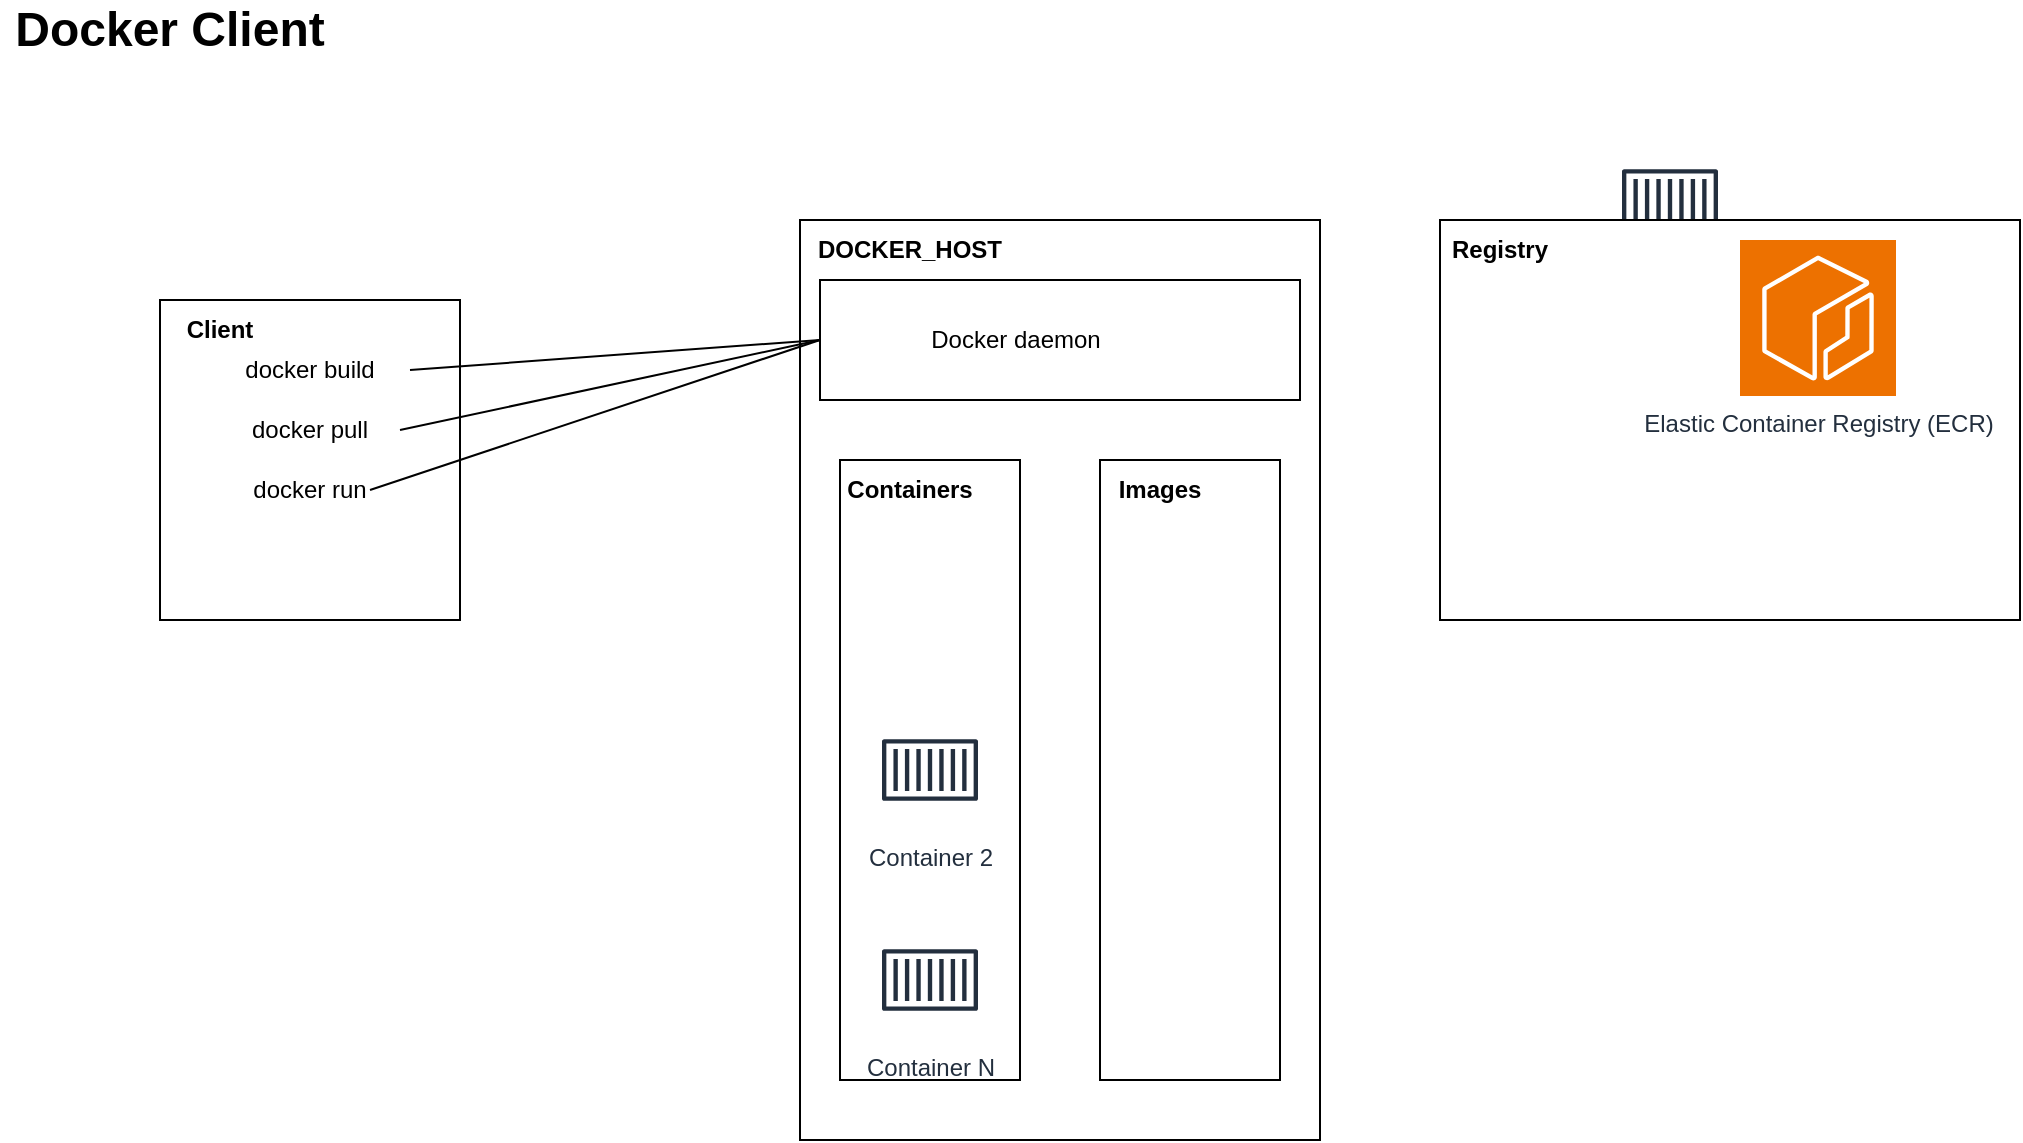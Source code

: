<mxfile version="22.1.12" type="github">
  <diagram name="Page-1" id="3FhCOFggOv14kja2rQ2b">
    <mxGraphModel dx="794" dy="1546" grid="1" gridSize="10" guides="1" tooltips="1" connect="1" arrows="1" fold="1" page="1" pageScale="1" pageWidth="850" pageHeight="1100" math="0" shadow="0">
      <root>
        <mxCell id="0" />
        <mxCell id="1" parent="0" />
        <mxCell id="V-f3WTPPYMWT1GgKtOs5-5" value="" style="rounded=0;whiteSpace=wrap;html=1;" vertex="1" parent="1">
          <mxGeometry x="80" y="40" width="150" height="160" as="geometry" />
        </mxCell>
        <mxCell id="V-f3WTPPYMWT1GgKtOs5-6" value="&lt;font style=&quot;font-size: 24px;&quot;&gt;&lt;b&gt;Docker Client&lt;/b&gt;&lt;/font&gt;" style="text;html=1;strokeColor=none;fillColor=none;align=center;verticalAlign=middle;whiteSpace=wrap;rounded=0;" vertex="1" parent="1">
          <mxGeometry y="-110" width="170" height="30" as="geometry" />
        </mxCell>
        <mxCell id="V-f3WTPPYMWT1GgKtOs5-7" value="docker pull" style="text;html=1;strokeColor=none;fillColor=none;align=center;verticalAlign=middle;whiteSpace=wrap;rounded=0;" vertex="1" parent="1">
          <mxGeometry x="110" y="90" width="90" height="30" as="geometry" />
        </mxCell>
        <mxCell id="V-f3WTPPYMWT1GgKtOs5-8" value="docker build" style="text;html=1;strokeColor=none;fillColor=none;align=center;verticalAlign=middle;whiteSpace=wrap;rounded=0;" vertex="1" parent="1">
          <mxGeometry x="105" y="60" width="100" height="30" as="geometry" />
        </mxCell>
        <mxCell id="V-f3WTPPYMWT1GgKtOs5-10" value="docker run" style="text;html=1;strokeColor=none;fillColor=none;align=center;verticalAlign=middle;whiteSpace=wrap;rounded=0;" vertex="1" parent="1">
          <mxGeometry x="125" y="120" width="60" height="30" as="geometry" />
        </mxCell>
        <mxCell id="V-f3WTPPYMWT1GgKtOs5-11" value="&lt;b&gt;Client&lt;/b&gt;" style="text;html=1;strokeColor=none;fillColor=none;align=center;verticalAlign=middle;whiteSpace=wrap;rounded=0;" vertex="1" parent="1">
          <mxGeometry x="80" y="40" width="60" height="30" as="geometry" />
        </mxCell>
        <mxCell id="V-f3WTPPYMWT1GgKtOs5-13" value="" style="rounded=0;whiteSpace=wrap;html=1;" vertex="1" parent="1">
          <mxGeometry x="400" width="260" height="460" as="geometry" />
        </mxCell>
        <mxCell id="V-f3WTPPYMWT1GgKtOs5-15" value="&lt;b&gt;DOCKER_HOST&lt;/b&gt;" style="text;html=1;strokeColor=none;fillColor=none;align=center;verticalAlign=middle;whiteSpace=wrap;rounded=0;" vertex="1" parent="1">
          <mxGeometry x="425" width="60" height="30" as="geometry" />
        </mxCell>
        <mxCell id="V-f3WTPPYMWT1GgKtOs5-16" value="" style="rounded=0;whiteSpace=wrap;html=1;" vertex="1" parent="1">
          <mxGeometry x="410" y="30" width="240" height="60" as="geometry" />
        </mxCell>
        <mxCell id="V-f3WTPPYMWT1GgKtOs5-14" value="Docker daemon" style="text;html=1;strokeColor=none;fillColor=none;align=center;verticalAlign=middle;whiteSpace=wrap;rounded=0;" vertex="1" parent="1">
          <mxGeometry x="452.5" y="45" width="110" height="30" as="geometry" />
        </mxCell>
        <mxCell id="V-f3WTPPYMWT1GgKtOs5-23" value="" style="rounded=0;whiteSpace=wrap;html=1;" vertex="1" parent="1">
          <mxGeometry x="420" y="120" width="90" height="310" as="geometry" />
        </mxCell>
        <mxCell id="V-f3WTPPYMWT1GgKtOs5-17" value="Container 1" style="sketch=0;outlineConnect=0;fontColor=#232F3E;gradientColor=none;strokeColor=#232F3E;fillColor=#ffffff;dashed=0;verticalLabelPosition=bottom;verticalAlign=top;align=center;html=1;fontSize=12;fontStyle=0;aspect=fixed;shape=mxgraph.aws4.resourceIcon;resIcon=mxgraph.aws4.container_1;" vertex="1" parent="1">
          <mxGeometry x="805" y="-40" width="60" height="60" as="geometry" />
        </mxCell>
        <mxCell id="V-f3WTPPYMWT1GgKtOs5-21" value="Container 2" style="sketch=0;outlineConnect=0;fontColor=#232F3E;gradientColor=none;strokeColor=#232F3E;fillColor=#ffffff;dashed=0;verticalLabelPosition=bottom;verticalAlign=top;align=center;html=1;fontSize=12;fontStyle=0;aspect=fixed;shape=mxgraph.aws4.resourceIcon;resIcon=mxgraph.aws4.container_1;" vertex="1" parent="1">
          <mxGeometry x="435" y="245" width="60" height="60" as="geometry" />
        </mxCell>
        <mxCell id="V-f3WTPPYMWT1GgKtOs5-22" value="Container N" style="sketch=0;outlineConnect=0;fontColor=#232F3E;gradientColor=none;strokeColor=#232F3E;fillColor=#ffffff;dashed=0;verticalLabelPosition=bottom;verticalAlign=top;align=center;html=1;fontSize=12;fontStyle=0;aspect=fixed;shape=mxgraph.aws4.resourceIcon;resIcon=mxgraph.aws4.container_1;" vertex="1" parent="1">
          <mxGeometry x="435" y="350" width="60" height="60" as="geometry" />
        </mxCell>
        <mxCell id="V-f3WTPPYMWT1GgKtOs5-24" value="&lt;b&gt;Containers&lt;/b&gt;" style="text;html=1;strokeColor=none;fillColor=none;align=center;verticalAlign=middle;whiteSpace=wrap;rounded=0;" vertex="1" parent="1">
          <mxGeometry x="425" y="120" width="60" height="30" as="geometry" />
        </mxCell>
        <mxCell id="V-f3WTPPYMWT1GgKtOs5-25" value="" style="endArrow=none;html=1;rounded=0;exitX=1;exitY=0.5;exitDx=0;exitDy=0;entryX=0;entryY=0.5;entryDx=0;entryDy=0;" edge="1" parent="1" source="V-f3WTPPYMWT1GgKtOs5-8" target="V-f3WTPPYMWT1GgKtOs5-16">
          <mxGeometry width="50" height="50" relative="1" as="geometry">
            <mxPoint x="380" y="250" as="sourcePoint" />
            <mxPoint x="430" y="200" as="targetPoint" />
          </mxGeometry>
        </mxCell>
        <mxCell id="V-f3WTPPYMWT1GgKtOs5-26" value="" style="endArrow=none;html=1;rounded=0;exitX=1;exitY=0.5;exitDx=0;exitDy=0;entryX=0;entryY=0.5;entryDx=0;entryDy=0;" edge="1" parent="1" source="V-f3WTPPYMWT1GgKtOs5-7" target="V-f3WTPPYMWT1GgKtOs5-16">
          <mxGeometry width="50" height="50" relative="1" as="geometry">
            <mxPoint x="380" y="250" as="sourcePoint" />
            <mxPoint x="430" y="200" as="targetPoint" />
          </mxGeometry>
        </mxCell>
        <mxCell id="V-f3WTPPYMWT1GgKtOs5-27" value="" style="endArrow=none;html=1;rounded=0;exitX=1;exitY=0.5;exitDx=0;exitDy=0;" edge="1" parent="1" source="V-f3WTPPYMWT1GgKtOs5-10">
          <mxGeometry width="50" height="50" relative="1" as="geometry">
            <mxPoint x="380" y="250" as="sourcePoint" />
            <mxPoint x="410" y="60" as="targetPoint" />
          </mxGeometry>
        </mxCell>
        <mxCell id="V-f3WTPPYMWT1GgKtOs5-29" value="" style="rounded=0;whiteSpace=wrap;html=1;" vertex="1" parent="1">
          <mxGeometry x="550" y="120" width="90" height="310" as="geometry" />
        </mxCell>
        <mxCell id="V-f3WTPPYMWT1GgKtOs5-30" value="&lt;b&gt;Images&lt;/b&gt;" style="text;html=1;strokeColor=none;fillColor=none;align=center;verticalAlign=middle;whiteSpace=wrap;rounded=0;" vertex="1" parent="1">
          <mxGeometry x="550" y="120" width="60" height="30" as="geometry" />
        </mxCell>
        <mxCell id="V-f3WTPPYMWT1GgKtOs5-31" value="" style="rounded=0;whiteSpace=wrap;html=1;" vertex="1" parent="1">
          <mxGeometry x="720" width="290" height="200" as="geometry" />
        </mxCell>
        <mxCell id="V-f3WTPPYMWT1GgKtOs5-33" value="&lt;b&gt;Registry&lt;/b&gt;" style="text;html=1;strokeColor=none;fillColor=none;align=center;verticalAlign=middle;whiteSpace=wrap;rounded=0;" vertex="1" parent="1">
          <mxGeometry x="720" width="60" height="30" as="geometry" />
        </mxCell>
        <mxCell id="V-f3WTPPYMWT1GgKtOs5-34" value="Elastic Container Registry (ECR)" style="sketch=0;points=[[0,0,0],[0.25,0,0],[0.5,0,0],[0.75,0,0],[1,0,0],[0,1,0],[0.25,1,0],[0.5,1,0],[0.75,1,0],[1,1,0],[0,0.25,0],[0,0.5,0],[0,0.75,0],[1,0.25,0],[1,0.5,0],[1,0.75,0]];outlineConnect=0;fontColor=#232F3E;fillColor=#ED7100;strokeColor=#ffffff;dashed=0;verticalLabelPosition=bottom;verticalAlign=top;align=center;html=1;fontSize=12;fontStyle=0;aspect=fixed;shape=mxgraph.aws4.resourceIcon;resIcon=mxgraph.aws4.ecr;" vertex="1" parent="1">
          <mxGeometry x="870" y="10" width="78" height="78" as="geometry" />
        </mxCell>
      </root>
    </mxGraphModel>
  </diagram>
</mxfile>
